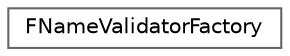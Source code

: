 digraph "Graphical Class Hierarchy"
{
 // INTERACTIVE_SVG=YES
 // LATEX_PDF_SIZE
  bgcolor="transparent";
  edge [fontname=Helvetica,fontsize=10,labelfontname=Helvetica,labelfontsize=10];
  node [fontname=Helvetica,fontsize=10,shape=box,height=0.2,width=0.4];
  rankdir="LR";
  Node0 [id="Node000000",label="FNameValidatorFactory",height=0.2,width=0.4,color="grey40", fillcolor="white", style="filled",URL="$d2/d22/classFNameValidatorFactory.html",tooltip=" "];
}
